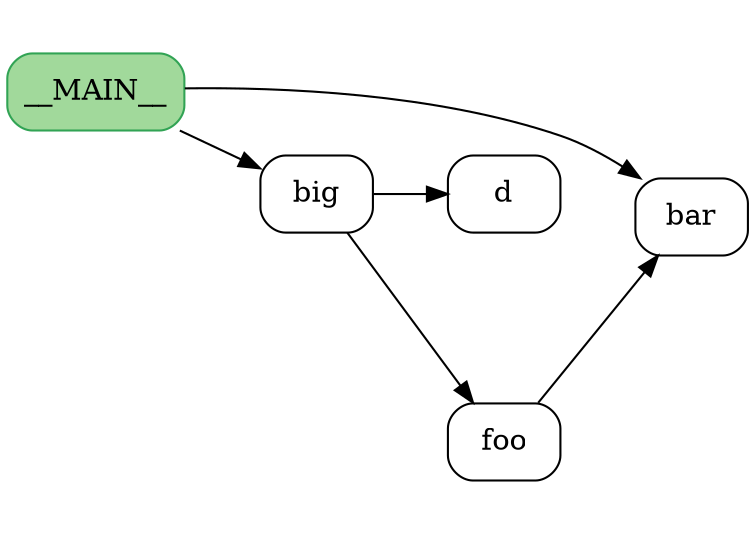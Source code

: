 digraph test {
	graph [rankdir=LR, ratio="0.7", concentrate=true];
	node [label="\N", shape=Mrecord];
	graph [bb="0,0,350,245"];
	node1 [label=__MAIN__, color="/greens3/3", fillcolor="/greens3/2", style=filled, pos="40,206.03", width="1.1111", height="0.51389"];
	node2 [label=bar, pos="323,147.03", width="0.75", height="0.51389"];
	node3 [label=big, pos="143,156.03", width="0.75", height="0.51389"];
	node4 [label=d, pos="233,156.03", width="0.75", height="0.51389"];
	node5 [label=foo, pos="233,39.027", width="0.75", height="0.51389"];
	node1 -> node2 [pos="e,297.16,165.03 80.363,206.74 125.28,206.42 199.51,202.52 260,183.03 269.71,179.9 279.59,175.14 288.55,170.11"];
	node1 -> node3 [pos="e,115.89,169.19 77.185,187.98 86.78,183.32 97.094,178.31 106.65,173.67"];
	node3 -> node4 [pos="e,205.71,156.03 170,156.03 178.03,156.03 186.97,156.03 195.53,156.03"];
	node3 -> node5 [pos="e,218.97,57.265 156.87,138 171.82,118.56 195.77,87.429 212.81,65.273"];
	node5 -> node2 [pos="e,307.96,128.98 248.27,57.347 262.9,74.908 285.13,101.58 301.54,121.28"];
}
